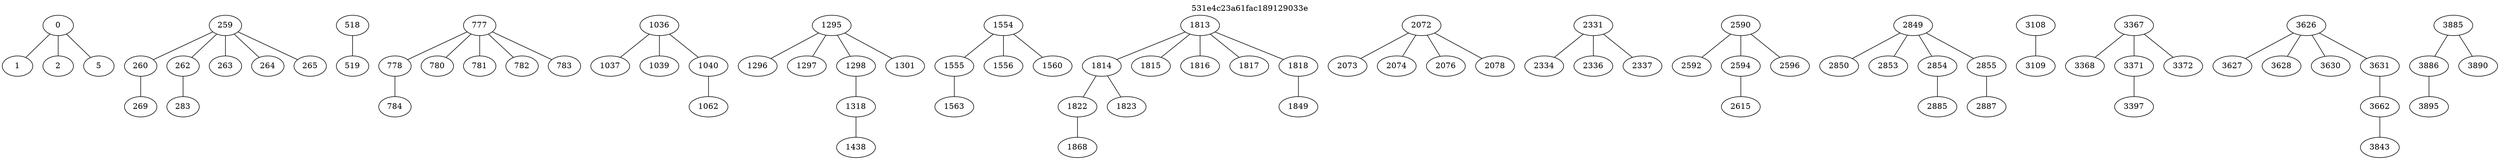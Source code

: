 strict graph "531e4c23a61fac189129033e" {
0;
1;
2;
5;
259;
260;
262;
263;
264;
265;
269;
283;
518;
519;
777;
778;
780;
781;
782;
783;
784;
1036;
1037;
1039;
1040;
1062;
1295;
1296;
1297;
1298;
1301;
1318;
1438;
1554;
1555;
1556;
1560;
1563;
1813;
1814;
1815;
1816;
1817;
1818;
1822;
1823;
1849;
1868;
2072;
2073;
2074;
2076;
2078;
2331;
2334;
2336;
2337;
2590;
2592;
2594;
2596;
2615;
2849;
2850;
2853;
2854;
2855;
2885;
2887;
3108;
3109;
3367;
3368;
3371;
3372;
3397;
3626;
3627;
3628;
3630;
3631;
3662;
3843;
3885;
3886;
3890;
3895;
0 -- 1;
0 -- 2;
0 -- 5;
260 -- 269;
259 -- 260;
259 -- 262;
259 -- 263;
259 -- 264;
259 -- 265;
262 -- 283;
518 -- 519;
777 -- 778;
777 -- 780;
777 -- 781;
777 -- 782;
777 -- 783;
778 -- 784;
1036 -- 1039;
1036 -- 1037;
1036 -- 1040;
1040 -- 1062;
1295 -- 1296;
1295 -- 1297;
1295 -- 1298;
1295 -- 1301;
1298 -- 1318;
1318 -- 1438;
1554 -- 1560;
1554 -- 1556;
1555 -- 1563;
1554 -- 1555;
1813 -- 1818;
1813 -- 1814;
1813 -- 1815;
1813 -- 1816;
1813 -- 1817;
1814 -- 1822;
1822 -- 1868;
1814 -- 1823;
1818 -- 1849;
2072 -- 2076;
2072 -- 2074;
2072 -- 2073;
2072 -- 2078;
2331 -- 2334;
2331 -- 2336;
2331 -- 2337;
2590 -- 2592;
2594 -- 2615;
2590 -- 2594;
2590 -- 2596;
2849 -- 2850;
2849 -- 2853;
2849 -- 2855;
2849 -- 2854;
2854 -- 2885;
2855 -- 2887;
3108 -- 3109;
3367 -- 3372;
3367 -- 3371;
3367 -- 3368;
3371 -- 3397;
3626 -- 3627;
3626 -- 3628;
3626 -- 3630;
3626 -- 3631;
3631 -- 3662;
3662 -- 3843;
3885 -- 3886;
3885 -- 3890;
3886 -- 3895;
labelloc="t";
label="531e4c23a61fac189129033e";
}
